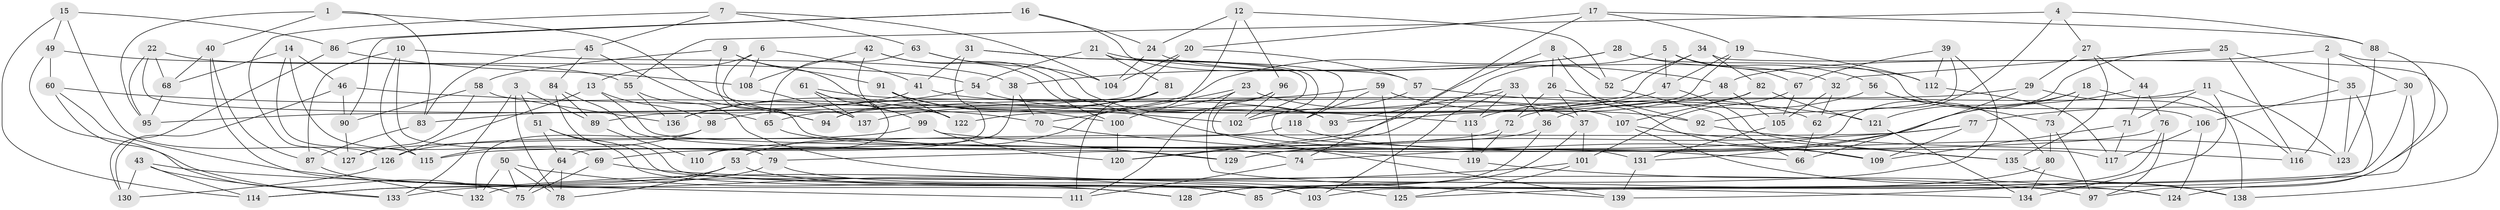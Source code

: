 // Generated by graph-tools (version 1.1) at 2025/26/03/09/25 03:26:51]
// undirected, 139 vertices, 278 edges
graph export_dot {
graph [start="1"]
  node [color=gray90,style=filled];
  1;
  2;
  3;
  4;
  5;
  6;
  7;
  8;
  9;
  10;
  11;
  12;
  13;
  14;
  15;
  16;
  17;
  18;
  19;
  20;
  21;
  22;
  23;
  24;
  25;
  26;
  27;
  28;
  29;
  30;
  31;
  32;
  33;
  34;
  35;
  36;
  37;
  38;
  39;
  40;
  41;
  42;
  43;
  44;
  45;
  46;
  47;
  48;
  49;
  50;
  51;
  52;
  53;
  54;
  55;
  56;
  57;
  58;
  59;
  60;
  61;
  62;
  63;
  64;
  65;
  66;
  67;
  68;
  69;
  70;
  71;
  72;
  73;
  74;
  75;
  76;
  77;
  78;
  79;
  80;
  81;
  82;
  83;
  84;
  85;
  86;
  87;
  88;
  89;
  90;
  91;
  92;
  93;
  94;
  95;
  96;
  97;
  98;
  99;
  100;
  101;
  102;
  103;
  104;
  105;
  106;
  107;
  108;
  109;
  110;
  111;
  112;
  113;
  114;
  115;
  116;
  117;
  118;
  119;
  120;
  121;
  122;
  123;
  124;
  125;
  126;
  127;
  128;
  129;
  130;
  131;
  132;
  133;
  134;
  135;
  136;
  137;
  138;
  139;
  1 -- 40;
  1 -- 83;
  1 -- 94;
  1 -- 95;
  2 -- 138;
  2 -- 30;
  2 -- 48;
  2 -- 116;
  3 -- 51;
  3 -- 133;
  3 -- 78;
  3 -- 89;
  4 -- 27;
  4 -- 62;
  4 -- 55;
  4 -- 88;
  5 -- 112;
  5 -- 67;
  5 -- 47;
  5 -- 120;
  6 -- 41;
  6 -- 137;
  6 -- 13;
  6 -- 108;
  7 -- 63;
  7 -- 45;
  7 -- 104;
  7 -- 127;
  8 -- 52;
  8 -- 109;
  8 -- 120;
  8 -- 26;
  9 -- 117;
  9 -- 58;
  9 -- 91;
  9 -- 122;
  10 -- 79;
  10 -- 87;
  10 -- 38;
  10 -- 115;
  11 -- 123;
  11 -- 36;
  11 -- 71;
  11 -- 134;
  12 -- 96;
  12 -- 52;
  12 -- 53;
  12 -- 24;
  13 -- 131;
  13 -- 126;
  13 -- 98;
  14 -- 46;
  14 -- 68;
  14 -- 115;
  14 -- 69;
  15 -- 114;
  15 -- 126;
  15 -- 49;
  15 -- 86;
  16 -- 57;
  16 -- 90;
  16 -- 86;
  16 -- 24;
  17 -- 20;
  17 -- 88;
  17 -- 74;
  17 -- 19;
  18 -- 131;
  18 -- 121;
  18 -- 73;
  18 -- 138;
  19 -- 47;
  19 -- 122;
  19 -- 112;
  20 -- 104;
  20 -- 95;
  20 -- 57;
  21 -- 54;
  21 -- 118;
  21 -- 81;
  21 -- 48;
  22 -- 68;
  22 -- 55;
  22 -- 65;
  22 -- 95;
  23 -- 70;
  23 -- 100;
  23 -- 139;
  23 -- 37;
  24 -- 32;
  24 -- 104;
  25 -- 32;
  25 -- 35;
  25 -- 129;
  25 -- 116;
  26 -- 37;
  26 -- 72;
  26 -- 92;
  27 -- 29;
  27 -- 44;
  27 -- 135;
  28 -- 38;
  28 -- 56;
  28 -- 137;
  28 -- 106;
  29 -- 94;
  29 -- 66;
  29 -- 116;
  30 -- 103;
  30 -- 77;
  30 -- 85;
  31 -- 102;
  31 -- 41;
  31 -- 64;
  31 -- 66;
  32 -- 105;
  32 -- 62;
  33 -- 93;
  33 -- 36;
  33 -- 113;
  33 -- 103;
  34 -- 124;
  34 -- 89;
  34 -- 52;
  34 -- 82;
  35 -- 123;
  35 -- 125;
  35 -- 106;
  36 -- 69;
  36 -- 128;
  37 -- 128;
  37 -- 101;
  38 -- 110;
  38 -- 70;
  39 -- 67;
  39 -- 112;
  39 -- 92;
  39 -- 132;
  40 -- 87;
  40 -- 128;
  40 -- 68;
  41 -- 83;
  41 -- 107;
  42 -- 122;
  42 -- 100;
  42 -- 109;
  42 -- 108;
  43 -- 111;
  43 -- 114;
  43 -- 133;
  43 -- 130;
  44 -- 76;
  44 -- 74;
  44 -- 71;
  45 -- 94;
  45 -- 83;
  45 -- 84;
  46 -- 90;
  46 -- 130;
  46 -- 113;
  47 -- 65;
  47 -- 135;
  48 -- 93;
  48 -- 105;
  49 -- 54;
  49 -- 75;
  49 -- 60;
  50 -- 128;
  50 -- 75;
  50 -- 78;
  50 -- 132;
  51 -- 64;
  51 -- 103;
  51 -- 134;
  52 -- 66;
  53 -- 114;
  53 -- 85;
  53 -- 78;
  54 -- 136;
  54 -- 92;
  55 -- 125;
  55 -- 136;
  56 -- 72;
  56 -- 80;
  56 -- 73;
  57 -- 102;
  57 -- 121;
  58 -- 90;
  58 -- 127;
  58 -- 136;
  59 -- 62;
  59 -- 98;
  59 -- 125;
  59 -- 118;
  60 -- 85;
  60 -- 133;
  60 -- 70;
  61 -- 99;
  61 -- 110;
  61 -- 137;
  61 -- 93;
  62 -- 66;
  63 -- 65;
  63 -- 93;
  63 -- 104;
  64 -- 78;
  64 -- 75;
  65 -- 74;
  67 -- 101;
  67 -- 105;
  68 -- 95;
  69 -- 75;
  69 -- 97;
  70 -- 119;
  71 -- 117;
  71 -- 109;
  72 -- 119;
  72 -- 115;
  73 -- 80;
  73 -- 97;
  74 -- 111;
  76 -- 139;
  76 -- 97;
  76 -- 79;
  77 -- 129;
  77 -- 109;
  77 -- 110;
  79 -- 114;
  79 -- 103;
  80 -- 134;
  80 -- 85;
  81 -- 136;
  81 -- 94;
  81 -- 111;
  82 -- 113;
  82 -- 107;
  82 -- 121;
  83 -- 87;
  84 -- 124;
  84 -- 129;
  84 -- 89;
  86 -- 130;
  86 -- 108;
  87 -- 132;
  88 -- 123;
  88 -- 97;
  89 -- 110;
  90 -- 127;
  91 -- 102;
  91 -- 122;
  91 -- 100;
  92 -- 116;
  96 -- 102;
  96 -- 111;
  96 -- 139;
  98 -- 132;
  98 -- 115;
  99 -- 126;
  99 -- 129;
  99 -- 120;
  100 -- 120;
  101 -- 133;
  101 -- 125;
  105 -- 131;
  106 -- 124;
  106 -- 117;
  107 -- 135;
  107 -- 138;
  108 -- 137;
  112 -- 117;
  113 -- 119;
  118 -- 127;
  118 -- 123;
  119 -- 124;
  121 -- 134;
  126 -- 130;
  131 -- 139;
  135 -- 138;
}
